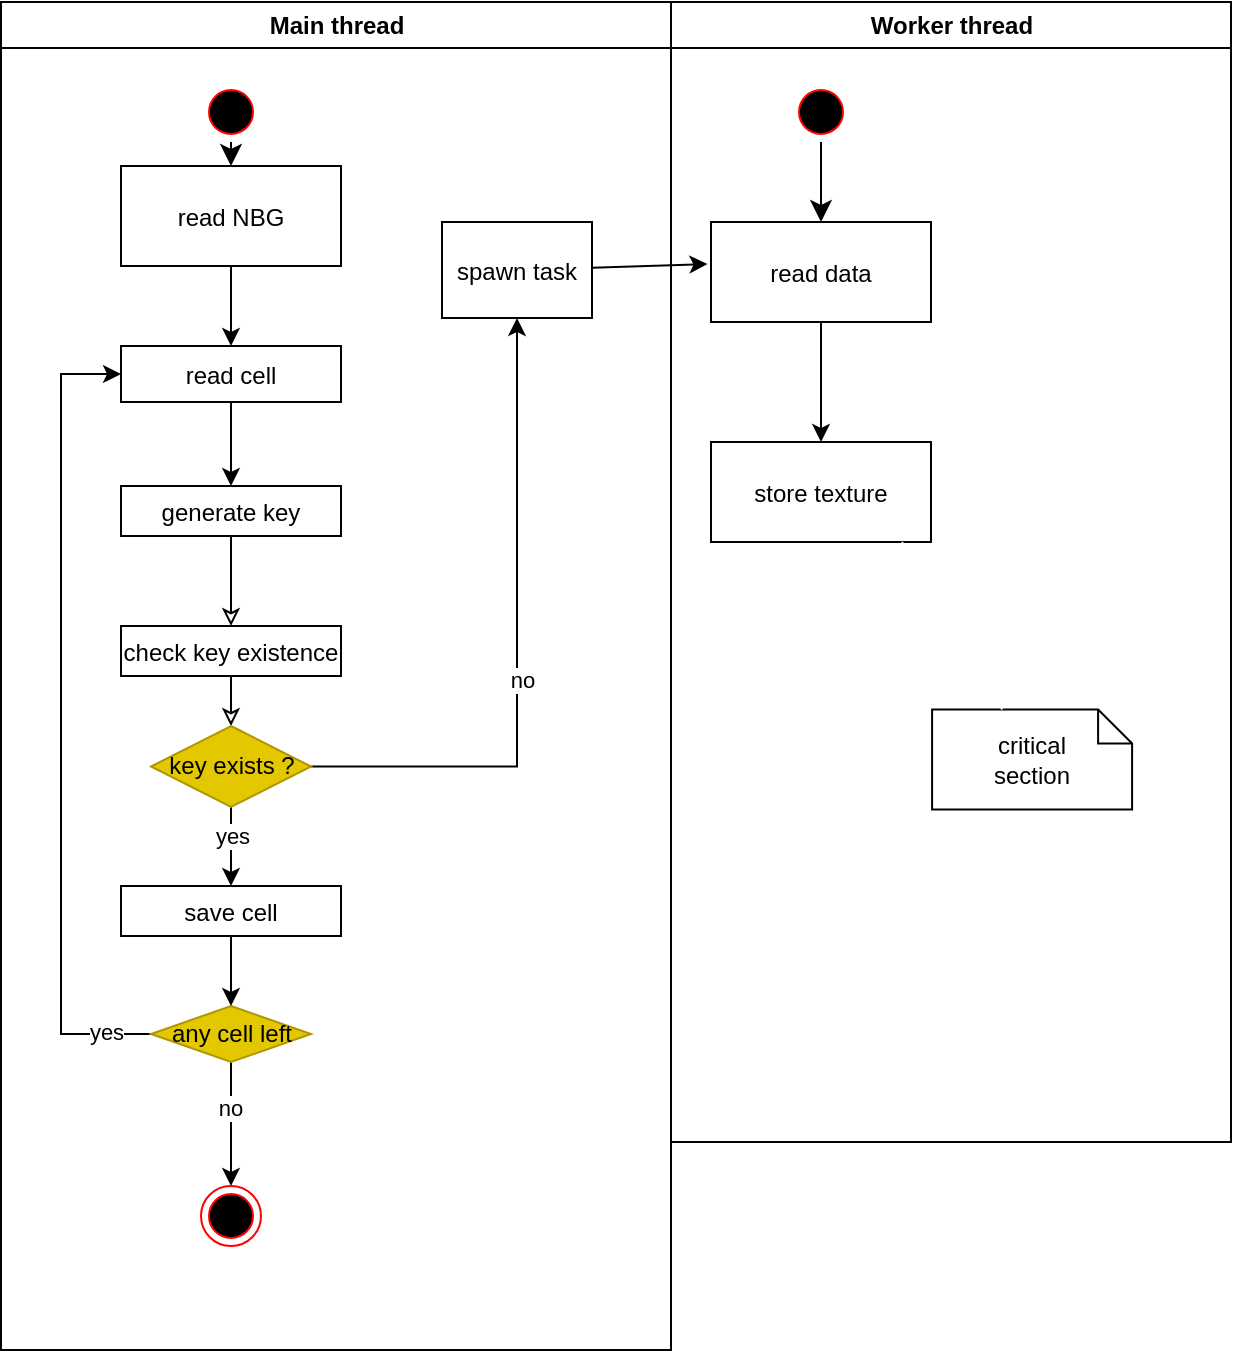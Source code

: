 <mxfile version="21.6.8" type="device">
  <diagram name="Page-1" id="e7e014a7-5840-1c2e-5031-d8a46d1fe8dd">
    <mxGraphModel dx="1098" dy="828" grid="1" gridSize="10" guides="1" tooltips="1" connect="1" arrows="1" fold="1" page="1" pageScale="1" pageWidth="1169" pageHeight="826" background="none" math="0" shadow="0">
      <root>
        <mxCell id="0" />
        <mxCell id="1" parent="0" />
        <mxCell id="2" value="Main thread" style="swimlane;whiteSpace=wrap" parent="1" vertex="1">
          <mxGeometry x="109.5" y="128" width="335" height="674" as="geometry" />
        </mxCell>
        <mxCell id="5" value="" style="ellipse;shape=startState;fillColor=#000000;strokeColor=#ff0000;" parent="2" vertex="1">
          <mxGeometry x="100" y="40" width="30" height="30" as="geometry" />
        </mxCell>
        <mxCell id="6" value="" style="edgeStyle=elbowEdgeStyle;elbow=horizontal;verticalAlign=middle;endArrow=classic;endSize=8;strokeColor=default;endFill=1;rounded=0" parent="2" source="5" target="L4zAC9OO9SmZjmJRsfvP-41" edge="1">
          <mxGeometry x="100" y="40" as="geometry">
            <mxPoint x="115" y="110" as="targetPoint" />
          </mxGeometry>
        </mxCell>
        <mxCell id="7" value="read cell" style="" parent="2" vertex="1">
          <mxGeometry x="60" y="172" width="110" height="28" as="geometry" />
        </mxCell>
        <mxCell id="L4zAC9OO9SmZjmJRsfvP-54" value="" style="rounded=0;orthogonalLoop=1;jettySize=auto;html=1;fillColor=#e51400;strokeColor=default;endArrow=classic;endFill=0;" parent="2" source="8" target="L4zAC9OO9SmZjmJRsfvP-53" edge="1">
          <mxGeometry relative="1" as="geometry" />
        </mxCell>
        <mxCell id="8" value="generate key" style="" parent="2" vertex="1">
          <mxGeometry x="60" y="242" width="110" height="25" as="geometry" />
        </mxCell>
        <mxCell id="9" value="" style="endArrow=classic;strokeColor=default;endFill=1;rounded=0" parent="2" source="7" target="8" edge="1">
          <mxGeometry relative="1" as="geometry" />
        </mxCell>
        <mxCell id="L4zAC9OO9SmZjmJRsfvP-47" value="" style="rounded=0;orthogonalLoop=1;jettySize=auto;html=1;exitX=0.5;exitY=1;exitDx=0;exitDy=0;entryX=0.5;entryY=0;entryDx=0;entryDy=0;" parent="2" source="L4zAC9OO9SmZjmJRsfvP-60" target="ypBQzHQrTPeVbrNXARij-41" edge="1">
          <mxGeometry relative="1" as="geometry" />
        </mxCell>
        <mxCell id="L4zAC9OO9SmZjmJRsfvP-71" value="yes" style="edgeLabel;html=1;align=center;verticalAlign=middle;resizable=0;points=[];" parent="L4zAC9OO9SmZjmJRsfvP-47" vertex="1" connectable="0">
          <mxGeometry x="-0.297" relative="1" as="geometry">
            <mxPoint as="offset" />
          </mxGeometry>
        </mxCell>
        <mxCell id="10" value="spawn task" style="" parent="2" vertex="1">
          <mxGeometry x="220.5" y="110" width="75" height="48" as="geometry" />
        </mxCell>
        <mxCell id="12" value="" style="edgeStyle=elbowEdgeStyle;elbow=horizontal;strokeColor=default;endArrow=classic;endFill=1;rounded=0;exitX=0;exitY=0.5;exitDx=0;exitDy=0;" parent="2" source="L4zAC9OO9SmZjmJRsfvP-46" target="7" edge="1">
          <mxGeometry width="100" height="100" relative="1" as="geometry">
            <mxPoint x="160" y="290" as="sourcePoint" />
            <mxPoint x="260" y="190" as="targetPoint" />
            <Array as="points">
              <mxPoint x="30" y="250" />
            </Array>
          </mxGeometry>
        </mxCell>
        <mxCell id="L4zAC9OO9SmZjmJRsfvP-51" value="yes" style="edgeLabel;html=1;align=center;verticalAlign=middle;resizable=0;points=[];" parent="12" vertex="1" connectable="0">
          <mxGeometry x="-0.886" y="-1" relative="1" as="geometry">
            <mxPoint as="offset" />
          </mxGeometry>
        </mxCell>
        <mxCell id="L4zAC9OO9SmZjmJRsfvP-43" value="" style="edgeStyle=orthogonalEdgeStyle;rounded=0;orthogonalLoop=1;jettySize=auto;html=1;" parent="2" source="L4zAC9OO9SmZjmJRsfvP-41" target="7" edge="1">
          <mxGeometry relative="1" as="geometry" />
        </mxCell>
        <mxCell id="L4zAC9OO9SmZjmJRsfvP-41" value="read NBG" style="" parent="2" vertex="1">
          <mxGeometry x="60" y="82" width="110" height="50" as="geometry" />
        </mxCell>
        <mxCell id="L4zAC9OO9SmZjmJRsfvP-49" value="" style="rounded=0;orthogonalLoop=1;jettySize=auto;html=1;entryX=0.5;entryY=0;entryDx=0;entryDy=0;" parent="2" source="L4zAC9OO9SmZjmJRsfvP-46" target="L4zAC9OO9SmZjmJRsfvP-50" edge="1">
          <mxGeometry relative="1" as="geometry">
            <mxPoint x="115" y="594" as="targetPoint" />
          </mxGeometry>
        </mxCell>
        <mxCell id="L4zAC9OO9SmZjmJRsfvP-52" value="no" style="edgeLabel;html=1;align=center;verticalAlign=middle;resizable=0;points=[];" parent="L4zAC9OO9SmZjmJRsfvP-49" vertex="1" connectable="0">
          <mxGeometry x="-0.26" y="-1" relative="1" as="geometry">
            <mxPoint as="offset" />
          </mxGeometry>
        </mxCell>
        <mxCell id="L4zAC9OO9SmZjmJRsfvP-46" value="any cell left" style="rhombus;whiteSpace=wrap;html=1;fillColor=#e3c800;fontColor=#000000;strokeColor=#B09500;" parent="2" vertex="1">
          <mxGeometry x="75" y="502" width="80" height="28" as="geometry" />
        </mxCell>
        <mxCell id="L4zAC9OO9SmZjmJRsfvP-50" value="" style="ellipse;html=1;shape=endState;fillColor=#000000;strokeColor=#ff0000;" parent="2" vertex="1">
          <mxGeometry x="100" y="592" width="30" height="30" as="geometry" />
        </mxCell>
        <mxCell id="L4zAC9OO9SmZjmJRsfvP-61" value="" style="rounded=0;orthogonalLoop=1;jettySize=auto;html=1;endArrow=classic;endFill=0;fillColor=#e51400;strokeColor=default;" parent="2" source="L4zAC9OO9SmZjmJRsfvP-53" target="L4zAC9OO9SmZjmJRsfvP-60" edge="1">
          <mxGeometry relative="1" as="geometry" />
        </mxCell>
        <mxCell id="L4zAC9OO9SmZjmJRsfvP-53" value="check key existence" style="" parent="2" vertex="1">
          <mxGeometry x="60" y="312" width="110" height="25" as="geometry" />
        </mxCell>
        <mxCell id="L4zAC9OO9SmZjmJRsfvP-69" value="" style="rounded=0;orthogonalLoop=1;jettySize=auto;html=1;edgeStyle=orthogonalEdgeStyle;" parent="2" source="L4zAC9OO9SmZjmJRsfvP-60" target="10" edge="1">
          <mxGeometry relative="1" as="geometry" />
        </mxCell>
        <mxCell id="L4zAC9OO9SmZjmJRsfvP-70" value="no" style="edgeLabel;html=1;align=center;verticalAlign=middle;resizable=0;points=[];" parent="L4zAC9OO9SmZjmJRsfvP-69" vertex="1" connectable="0">
          <mxGeometry x="-0.106" y="-2" relative="1" as="geometry">
            <mxPoint as="offset" />
          </mxGeometry>
        </mxCell>
        <mxCell id="L4zAC9OO9SmZjmJRsfvP-60" value="key exists ?" style="rhombus;whiteSpace=wrap;html=1;fillColor=#e3c800;fontColor=#000000;strokeColor=#B09500;" parent="2" vertex="1">
          <mxGeometry x="75" y="362" width="80" height="40.5" as="geometry" />
        </mxCell>
        <mxCell id="ypBQzHQrTPeVbrNXARij-42" value="" style="edgeStyle=orthogonalEdgeStyle;rounded=0;orthogonalLoop=1;jettySize=auto;html=1;" edge="1" parent="2" source="ypBQzHQrTPeVbrNXARij-41" target="L4zAC9OO9SmZjmJRsfvP-46">
          <mxGeometry relative="1" as="geometry" />
        </mxCell>
        <mxCell id="ypBQzHQrTPeVbrNXARij-41" value="save cell" style="" vertex="1" parent="2">
          <mxGeometry x="60" y="442" width="110" height="25" as="geometry" />
        </mxCell>
        <mxCell id="3" value="Worker thread" style="swimlane;whiteSpace=wrap" parent="1" vertex="1">
          <mxGeometry x="444.5" y="128" width="280" height="570" as="geometry" />
        </mxCell>
        <mxCell id="13" value="" style="ellipse;shape=startState;fillColor=#000000;strokeColor=#ff0000;" parent="3" vertex="1">
          <mxGeometry x="60" y="40" width="30" height="30" as="geometry" />
        </mxCell>
        <mxCell id="14" value="" style="edgeStyle=elbowEdgeStyle;elbow=horizontal;verticalAlign=middle;endArrow=classic;endSize=8;strokeColor=default;endFill=1;rounded=0" parent="3" source="13" target="15" edge="1">
          <mxGeometry x="40" y="20" as="geometry">
            <mxPoint x="55" y="90" as="targetPoint" />
          </mxGeometry>
        </mxCell>
        <mxCell id="15" value="read data" style="" parent="3" vertex="1">
          <mxGeometry x="20" y="110" width="110" height="50" as="geometry" />
        </mxCell>
        <mxCell id="16" value="store texture" style="" parent="3" vertex="1">
          <mxGeometry x="20" y="220" width="110" height="50" as="geometry" />
        </mxCell>
        <mxCell id="17" value="" style="endArrow=classic;strokeColor=default;endFill=1;rounded=0" parent="3" source="15" target="16" edge="1">
          <mxGeometry relative="1" as="geometry" />
        </mxCell>
        <mxCell id="31" value="critical&#xa;section" style="shape=note;whiteSpace=wrap;size=17" parent="3" vertex="1">
          <mxGeometry x="130.55" y="353.75" width="100" height="50" as="geometry" />
        </mxCell>
        <mxCell id="32" value="" style="endArrow=none;strokeColor=#FFFFFF;endFill=0;rounded=0;dashed=1" parent="3" target="31" edge="1">
          <mxGeometry relative="1" as="geometry">
            <mxPoint x="115.503" y="270" as="sourcePoint" />
          </mxGeometry>
        </mxCell>
        <mxCell id="20" value="" style="endArrow=classic;strokeColor=default;endFill=1;rounded=0;entryX=-0.016;entryY=0.42;entryDx=0;entryDy=0;entryPerimeter=0;" parent="1" source="10" target="15" edge="1">
          <mxGeometry relative="1" as="geometry" />
        </mxCell>
      </root>
    </mxGraphModel>
  </diagram>
</mxfile>
